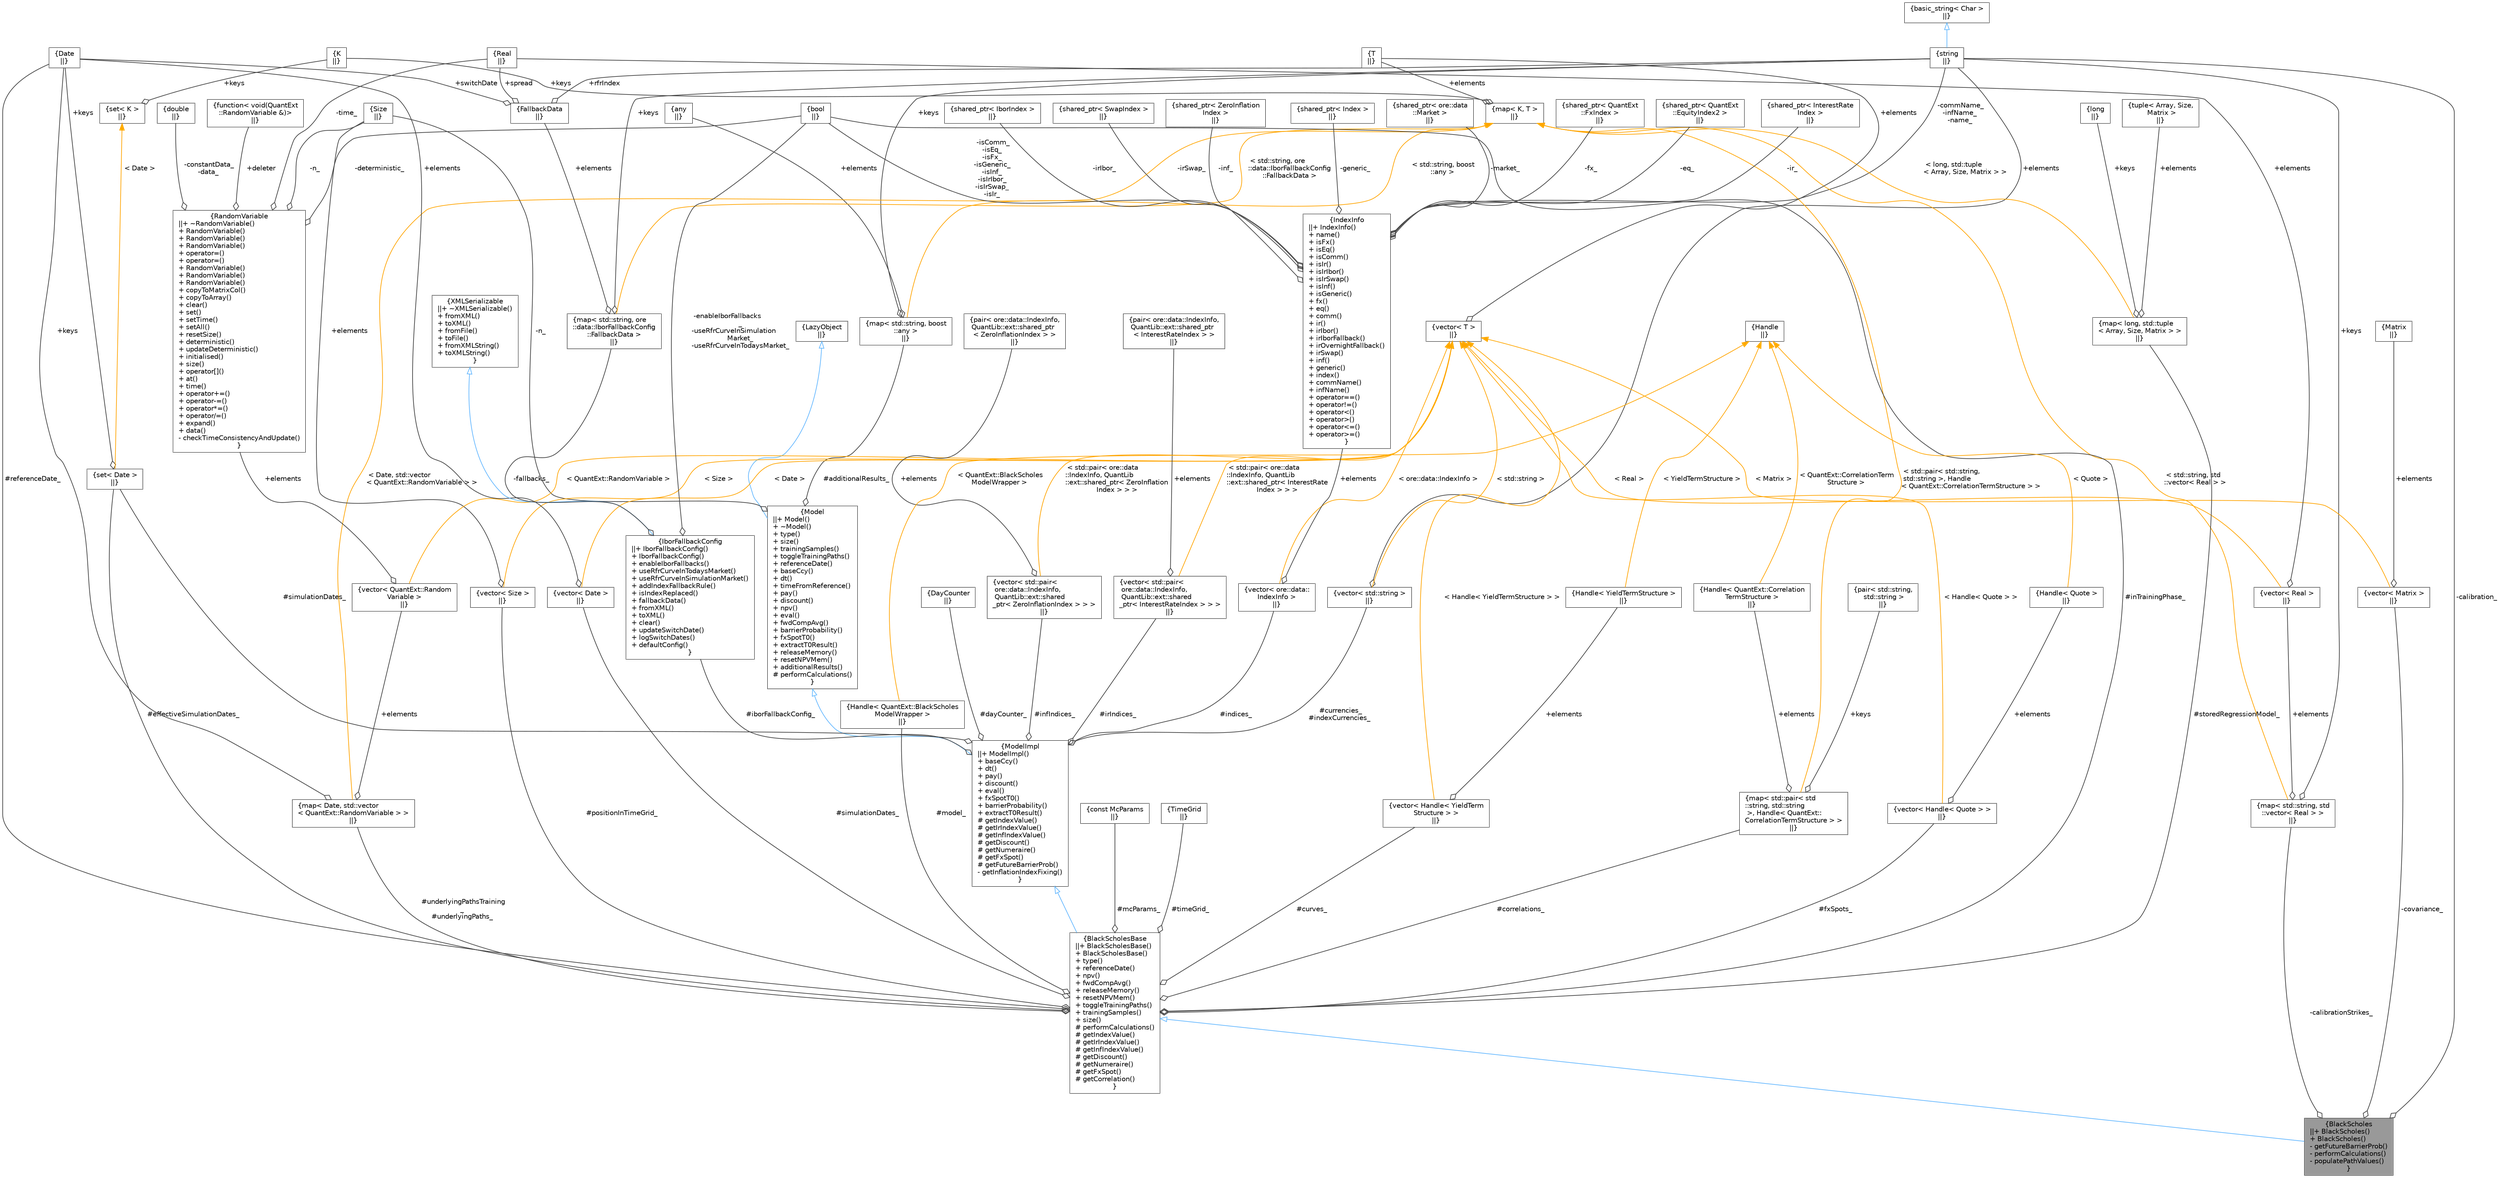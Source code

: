 digraph "BlackScholes"
{
 // INTERACTIVE_SVG=YES
 // LATEX_PDF_SIZE
  bgcolor="transparent";
  edge [fontname=Helvetica,fontsize=10,labelfontname=Helvetica,labelfontsize=10];
  node [fontname=Helvetica,fontsize=10,shape=box,height=0.2,width=0.4];
  Node1 [label="{BlackScholes\n||+ BlackScholes()\l+ BlackScholes()\l- getFutureBarrierProb()\l- performCalculations()\l- populatePathValues()\l}",height=0.2,width=0.4,color="gray40", fillcolor="grey60", style="filled", fontcolor="black",tooltip=" "];
  Node2 -> Node1 [dir="back",color="steelblue1",style="solid",arrowtail="onormal"];
  Node2 [label="{BlackScholesBase\n||+ BlackScholesBase()\l+ BlackScholesBase()\l+ type()\l+ referenceDate()\l+ npv()\l+ fwdCompAvg()\l+ releaseMemory()\l+ resetNPVMem()\l+ toggleTrainingPaths()\l+ trainingSamples()\l+ size()\l# performCalculations()\l# getIndexValue()\l# getIrIndexValue()\l# getInfIndexValue()\l# getDiscount()\l# getNumeraire()\l# getFxSpot()\l# getCorrelation()\l}",height=0.2,width=0.4,color="gray40", fillcolor="white", style="filled",URL="$classore_1_1data_1_1_black_scholes_base.html",tooltip=" "];
  Node3 -> Node2 [dir="back",color="steelblue1",style="solid",arrowtail="onormal"];
  Node3 [label="{ModelImpl\n||+ ModelImpl()\l+ baseCcy()\l+ dt()\l+ pay()\l+ discount()\l+ eval()\l+ fxSpotT0()\l+ barrierProbability()\l+ extractT0Result()\l# getIndexValue()\l# getIrIndexValue()\l# getInfIndexValue()\l# getDiscount()\l# getNumeraire()\l# getFxSpot()\l# getFutureBarrierProb()\l- getInflationIndexFixing()\l}",height=0.2,width=0.4,color="gray40", fillcolor="white", style="filled",URL="$classore_1_1data_1_1_model_impl.html",tooltip=" "];
  Node4 -> Node3 [dir="back",color="steelblue1",style="solid",arrowtail="onormal"];
  Node4 [label="{Model\n||+ Model()\l+ ~Model()\l+ type()\l+ size()\l+ trainingSamples()\l+ toggleTrainingPaths()\l+ referenceDate()\l+ baseCcy()\l+ dt()\l+ timeFromReference()\l+ pay()\l+ discount()\l+ npv()\l+ eval()\l+ fwdCompAvg()\l+ barrierProbability()\l+ fxSpotT0()\l+ extractT0Result()\l+ releaseMemory()\l+ resetNPVMem()\l+ additionalResults()\l# performCalculations()\l}",height=0.2,width=0.4,color="gray40", fillcolor="white", style="filled",URL="$classore_1_1data_1_1_model.html",tooltip=" "];
  Node5 -> Node4 [dir="back",color="steelblue1",style="solid",arrowtail="onormal"];
  Node5 [label="{LazyObject\n||}",height=0.2,width=0.4,color="gray40", fillcolor="white", style="filled",URL="$class_lazy_object.html",tooltip=" "];
  Node6 -> Node4 [color="grey25",style="solid",label=" #additionalResults_" ,arrowhead="odiamond"];
  Node6 [label="{map\< std::string, boost\l::any \>\n||}",height=0.2,width=0.4,color="gray40", fillcolor="white", style="filled",tooltip=" "];
  Node7 -> Node6 [color="grey25",style="solid",label=" +keys" ,arrowhead="odiamond"];
  Node7 [label="{string\n||}",height=0.2,width=0.4,color="gray40", fillcolor="white", style="filled",tooltip=" "];
  Node8 -> Node7 [dir="back",color="steelblue1",style="solid",arrowtail="onormal"];
  Node8 [label="{basic_string\< Char \>\n||}",height=0.2,width=0.4,color="gray40", fillcolor="white", style="filled",tooltip=" "];
  Node9 -> Node6 [color="grey25",style="solid",label=" +elements" ,arrowhead="odiamond"];
  Node9 [label="{any\n||}",height=0.2,width=0.4,color="gray40", fillcolor="white", style="filled",tooltip=" "];
  Node10 -> Node6 [dir="back",color="orange",style="solid",label=" \< std::string, boost\l::any \>" ];
  Node10 [label="{map\< K, T \>\n||}",height=0.2,width=0.4,color="gray40", fillcolor="white", style="filled",tooltip=" "];
  Node11 -> Node10 [color="grey25",style="solid",label=" +keys" ,arrowhead="odiamond"];
  Node11 [label="{K\n||}",height=0.2,width=0.4,color="gray40", fillcolor="white", style="filled",tooltip=" "];
  Node12 -> Node10 [color="grey25",style="solid",label=" +elements" ,arrowhead="odiamond"];
  Node12 [label="{T\n||}",height=0.2,width=0.4,color="gray40", fillcolor="white", style="filled",tooltip=" "];
  Node13 -> Node4 [color="grey25",style="solid",label=" -n_" ,arrowhead="odiamond"];
  Node13 [label="{Size\n||}",height=0.2,width=0.4,color="gray40", fillcolor="white", style="filled",tooltip=" "];
  Node14 -> Node3 [color="grey25",style="solid",label=" #dayCounter_" ,arrowhead="odiamond"];
  Node14 [label="{DayCounter\n||}",height=0.2,width=0.4,color="gray40", fillcolor="white", style="filled",tooltip=" "];
  Node15 -> Node3 [color="grey25",style="solid",label=" #currencies_\n#indexCurrencies_" ,arrowhead="odiamond"];
  Node15 [label="{vector\< std::string \>\n||}",height=0.2,width=0.4,color="gray40", fillcolor="white", style="filled",tooltip=" "];
  Node7 -> Node15 [color="grey25",style="solid",label=" +elements" ,arrowhead="odiamond"];
  Node16 -> Node15 [dir="back",color="orange",style="solid",label=" \< std::string \>" ];
  Node16 [label="{vector\< T \>\n||}",height=0.2,width=0.4,color="gray40", fillcolor="white", style="filled",tooltip=" "];
  Node12 -> Node16 [color="grey25",style="solid",label=" +elements" ,arrowhead="odiamond"];
  Node17 -> Node3 [color="grey25",style="solid",label=" #simulationDates_" ,arrowhead="odiamond"];
  Node17 [label="{set\< Date \>\n||}",height=0.2,width=0.4,color="gray40", fillcolor="white", style="filled",tooltip=" "];
  Node18 -> Node17 [color="grey25",style="solid",label=" +keys" ,arrowhead="odiamond"];
  Node18 [label="{Date\n||}",height=0.2,width=0.4,color="gray40", fillcolor="white", style="filled",tooltip=" "];
  Node19 -> Node17 [dir="back",color="orange",style="solid",label=" \< Date \>" ];
  Node19 [label="{set\< K \>\n||}",height=0.2,width=0.4,color="gray40", fillcolor="white", style="filled",tooltip=" "];
  Node11 -> Node19 [color="grey25",style="solid",label=" +keys" ,arrowhead="odiamond"];
  Node20 -> Node3 [color="grey25",style="solid",label=" #iborFallbackConfig_" ,arrowhead="odiamond"];
  Node20 [label="{IborFallbackConfig\n||+ IborFallbackConfig()\l+ IborFallbackConfig()\l+ enableIborFallbacks()\l+ useRfrCurveInTodaysMarket()\l+ useRfrCurveInSimulationMarket()\l+ addIndexFallbackRule()\l+ isIndexReplaced()\l+ fallbackData()\l+ fromXML()\l+ toXML()\l+ clear()\l+ updateSwitchDate()\l+ logSwitchDates()\l+ defaultConfig()\l}",height=0.2,width=0.4,color="gray40", fillcolor="white", style="filled",URL="$classore_1_1data_1_1_ibor_fallback_config.html",tooltip=" "];
  Node21 -> Node20 [dir="back",color="steelblue1",style="solid",arrowtail="onormal"];
  Node21 [label="{XMLSerializable\n||+ ~XMLSerializable()\l+ fromXML()\l+ toXML()\l+ fromFile()\l+ toFile()\l+ fromXMLString()\l+ toXMLString()\l}",height=0.2,width=0.4,color="gray40", fillcolor="white", style="filled",URL="$classore_1_1data_1_1_x_m_l_serializable.html",tooltip="Base class for all serializable classes."];
  Node22 -> Node20 [color="grey25",style="solid",label=" -enableIborFallbacks\l_\n-useRfrCurveInSimulation\lMarket_\n-useRfrCurveInTodaysMarket_" ,arrowhead="odiamond"];
  Node22 [label="{bool\n||}",height=0.2,width=0.4,color="gray40", fillcolor="white", style="filled",URL="$classbool.html",tooltip=" "];
  Node23 -> Node20 [color="grey25",style="solid",label=" -fallbacks_" ,arrowhead="odiamond"];
  Node23 [label="{map\< std::string, ore\l::data::IborFallbackConfig\l::FallbackData \>\n||}",height=0.2,width=0.4,color="gray40", fillcolor="white", style="filled",tooltip=" "];
  Node7 -> Node23 [color="grey25",style="solid",label=" +keys" ,arrowhead="odiamond"];
  Node24 -> Node23 [color="grey25",style="solid",label=" +elements" ,arrowhead="odiamond"];
  Node24 [label="{FallbackData\n||}",height=0.2,width=0.4,color="gray40", fillcolor="white", style="filled",URL="$structore_1_1data_1_1_ibor_fallback_config_1_1_fallback_data.html",tooltip=" "];
  Node7 -> Node24 [color="grey25",style="solid",label=" +rfrIndex" ,arrowhead="odiamond"];
  Node25 -> Node24 [color="grey25",style="solid",label=" +spread" ,arrowhead="odiamond"];
  Node25 [label="{Real\n||}",height=0.2,width=0.4,color="gray40", fillcolor="white", style="filled",tooltip=" "];
  Node18 -> Node24 [color="grey25",style="solid",label=" +switchDate" ,arrowhead="odiamond"];
  Node10 -> Node23 [dir="back",color="orange",style="solid",label=" \< std::string, ore\l::data::IborFallbackConfig\l::FallbackData \>" ];
  Node26 -> Node3 [color="grey25",style="solid",label=" #irIndices_" ,arrowhead="odiamond"];
  Node26 [label="{vector\< std::pair\<\l ore::data::IndexInfo,\l QuantLib::ext::shared\l_ptr\< InterestRateIndex \> \> \>\n||}",height=0.2,width=0.4,color="gray40", fillcolor="white", style="filled",tooltip=" "];
  Node27 -> Node26 [color="grey25",style="solid",label=" +elements" ,arrowhead="odiamond"];
  Node27 [label="{pair\< ore::data::IndexInfo,\l QuantLib::ext::shared_ptr\l\< InterestRateIndex \> \>\n||}",height=0.2,width=0.4,color="gray40", fillcolor="white", style="filled",tooltip=" "];
  Node16 -> Node26 [dir="back",color="orange",style="solid",label=" \< std::pair\< ore::data\l::IndexInfo, QuantLib\l::ext::shared_ptr\< InterestRate\lIndex \> \> \>" ];
  Node28 -> Node3 [color="grey25",style="solid",label=" #infIndices_" ,arrowhead="odiamond"];
  Node28 [label="{vector\< std::pair\<\l ore::data::IndexInfo,\l QuantLib::ext::shared\l_ptr\< ZeroInflationIndex \> \> \>\n||}",height=0.2,width=0.4,color="gray40", fillcolor="white", style="filled",tooltip=" "];
  Node29 -> Node28 [color="grey25",style="solid",label=" +elements" ,arrowhead="odiamond"];
  Node29 [label="{pair\< ore::data::IndexInfo,\l QuantLib::ext::shared_ptr\l\< ZeroInflationIndex \> \>\n||}",height=0.2,width=0.4,color="gray40", fillcolor="white", style="filled",tooltip=" "];
  Node16 -> Node28 [dir="back",color="orange",style="solid",label=" \< std::pair\< ore::data\l::IndexInfo, QuantLib\l::ext::shared_ptr\< ZeroInflation\lIndex \> \> \>" ];
  Node30 -> Node3 [color="grey25",style="solid",label=" #indices_" ,arrowhead="odiamond"];
  Node30 [label="{vector\< ore::data::\lIndexInfo \>\n||}",height=0.2,width=0.4,color="gray40", fillcolor="white", style="filled",tooltip=" "];
  Node31 -> Node30 [color="grey25",style="solid",label=" +elements" ,arrowhead="odiamond"];
  Node31 [label="{IndexInfo\n||+ IndexInfo()\l+ name()\l+ isFx()\l+ isEq()\l+ isComm()\l+ isIr()\l+ isIrIbor()\l+ isIrSwap()\l+ isInf()\l+ isGeneric()\l+ fx()\l+ eq()\l+ comm()\l+ ir()\l+ irIbor()\l+ irIborFallback()\l+ irOvernightFallback()\l+ irSwap()\l+ inf()\l+ generic()\l+ index()\l+ commName()\l+ infName()\l+ operator==()\l+ operator!=()\l+ operator\<()\l+ operator\>()\l+ operator\<=()\l+ operator\>=()\l}",height=0.2,width=0.4,color="gray40", fillcolor="white", style="filled",URL="$classore_1_1data_1_1_index_info.html",tooltip=" "];
  Node7 -> Node31 [color="grey25",style="solid",label=" -commName_\n-infName_\n-name_" ,arrowhead="odiamond"];
  Node32 -> Node31 [color="grey25",style="solid",label=" -market_" ,arrowhead="odiamond"];
  Node32 [label="{shared_ptr\< ore::data\l::Market \>\n||}",height=0.2,width=0.4,color="gray40", fillcolor="white", style="filled",tooltip=" "];
  Node22 -> Node31 [color="grey25",style="solid",label=" -isComm_\n-isEq_\n-isFx_\n-isGeneric_\n-isInf_\n-isIrIbor_\n-isIrSwap_\n-isIr_" ,arrowhead="odiamond"];
  Node33 -> Node31 [color="grey25",style="solid",label=" -fx_" ,arrowhead="odiamond"];
  Node33 [label="{shared_ptr\< QuantExt\l::FxIndex \>\n||}",height=0.2,width=0.4,color="gray40", fillcolor="white", style="filled",tooltip=" "];
  Node34 -> Node31 [color="grey25",style="solid",label=" -eq_" ,arrowhead="odiamond"];
  Node34 [label="{shared_ptr\< QuantExt\l::EquityIndex2 \>\n||}",height=0.2,width=0.4,color="gray40", fillcolor="white", style="filled",tooltip=" "];
  Node35 -> Node31 [color="grey25",style="solid",label=" -ir_" ,arrowhead="odiamond"];
  Node35 [label="{shared_ptr\< InterestRate\lIndex \>\n||}",height=0.2,width=0.4,color="gray40", fillcolor="white", style="filled",tooltip=" "];
  Node36 -> Node31 [color="grey25",style="solid",label=" -irIbor_" ,arrowhead="odiamond"];
  Node36 [label="{shared_ptr\< IborIndex \>\n||}",height=0.2,width=0.4,color="gray40", fillcolor="white", style="filled",tooltip=" "];
  Node37 -> Node31 [color="grey25",style="solid",label=" -irSwap_" ,arrowhead="odiamond"];
  Node37 [label="{shared_ptr\< SwapIndex \>\n||}",height=0.2,width=0.4,color="gray40", fillcolor="white", style="filled",tooltip=" "];
  Node38 -> Node31 [color="grey25",style="solid",label=" -inf_" ,arrowhead="odiamond"];
  Node38 [label="{shared_ptr\< ZeroInflation\lIndex \>\n||}",height=0.2,width=0.4,color="gray40", fillcolor="white", style="filled",tooltip=" "];
  Node39 -> Node31 [color="grey25",style="solid",label=" -generic_" ,arrowhead="odiamond"];
  Node39 [label="{shared_ptr\< Index \>\n||}",height=0.2,width=0.4,color="gray40", fillcolor="white", style="filled",tooltip=" "];
  Node16 -> Node30 [dir="back",color="orange",style="solid",label=" \< ore::data::IndexInfo \>" ];
  Node40 -> Node2 [color="grey25",style="solid",label=" #curves_" ,arrowhead="odiamond"];
  Node40 [label="{vector\< Handle\< YieldTerm\lStructure \> \>\n||}",height=0.2,width=0.4,color="gray40", fillcolor="white", style="filled",tooltip=" "];
  Node41 -> Node40 [color="grey25",style="solid",label=" +elements" ,arrowhead="odiamond"];
  Node41 [label="{Handle\< YieldTermStructure \>\n||}",height=0.2,width=0.4,color="gray40", fillcolor="white", style="filled",tooltip=" "];
  Node42 -> Node41 [dir="back",color="orange",style="solid",label=" \< YieldTermStructure \>" ];
  Node42 [label="{Handle\n||}",height=0.2,width=0.4,color="gray40", fillcolor="white", style="filled",tooltip=" "];
  Node16 -> Node40 [dir="back",color="orange",style="solid",label=" \< Handle\< YieldTermStructure \> \>" ];
  Node43 -> Node2 [color="grey25",style="solid",label=" #fxSpots_" ,arrowhead="odiamond"];
  Node43 [label="{vector\< Handle\< Quote \> \>\n||}",height=0.2,width=0.4,color="gray40", fillcolor="white", style="filled",tooltip=" "];
  Node44 -> Node43 [color="grey25",style="solid",label=" +elements" ,arrowhead="odiamond"];
  Node44 [label="{Handle\< Quote \>\n||}",height=0.2,width=0.4,color="gray40", fillcolor="white", style="filled",tooltip=" "];
  Node42 -> Node44 [dir="back",color="orange",style="solid",label=" \< Quote \>" ];
  Node16 -> Node43 [dir="back",color="orange",style="solid",label=" \< Handle\< Quote \> \>" ];
  Node45 -> Node2 [color="grey25",style="solid",label=" #model_" ,arrowhead="odiamond"];
  Node45 [label="{Handle\< QuantExt::BlackScholes\lModelWrapper \>\n||}",height=0.2,width=0.4,color="gray40", fillcolor="white", style="filled",tooltip=" "];
  Node42 -> Node45 [dir="back",color="orange",style="solid",label=" \< QuantExt::BlackScholes\lModelWrapper \>" ];
  Node46 -> Node2 [color="grey25",style="solid",label=" #correlations_" ,arrowhead="odiamond"];
  Node46 [label="{map\< std::pair\< std\l::string, std::string\l \>, Handle\< QuantExt::\lCorrelationTermStructure \> \>\n||}",height=0.2,width=0.4,color="gray40", fillcolor="white", style="filled",tooltip=" "];
  Node47 -> Node46 [color="grey25",style="solid",label=" +keys" ,arrowhead="odiamond"];
  Node47 [label="{pair\< std::string,\l std::string \>\n||}",height=0.2,width=0.4,color="gray40", fillcolor="white", style="filled",tooltip=" "];
  Node48 -> Node46 [color="grey25",style="solid",label=" +elements" ,arrowhead="odiamond"];
  Node48 [label="{Handle\< QuantExt::Correlation\lTermStructure \>\n||}",height=0.2,width=0.4,color="gray40", fillcolor="white", style="filled",tooltip=" "];
  Node42 -> Node48 [dir="back",color="orange",style="solid",label=" \< QuantExt::CorrelationTerm\lStructure \>" ];
  Node10 -> Node46 [dir="back",color="orange",style="solid",label=" \< std::pair\< std::string,\l std::string \>, Handle\l\< QuantExt::CorrelationTermStructure \> \>" ];
  Node49 -> Node2 [color="grey25",style="solid",label=" #mcParams_" ,arrowhead="odiamond"];
  Node49 [label="{const McParams\n||}",height=0.2,width=0.4,color="gray40", fillcolor="white", style="filled",tooltip=" "];
  Node50 -> Node2 [color="grey25",style="solid",label=" #simulationDates_" ,arrowhead="odiamond"];
  Node50 [label="{vector\< Date \>\n||}",height=0.2,width=0.4,color="gray40", fillcolor="white", style="filled",tooltip=" "];
  Node18 -> Node50 [color="grey25",style="solid",label=" +elements" ,arrowhead="odiamond"];
  Node16 -> Node50 [dir="back",color="orange",style="solid",label=" \< Date \>" ];
  Node18 -> Node2 [color="grey25",style="solid",label=" #referenceDate_" ,arrowhead="odiamond"];
  Node17 -> Node2 [color="grey25",style="solid",label=" #effectiveSimulationDates_" ,arrowhead="odiamond"];
  Node51 -> Node2 [color="grey25",style="solid",label=" #timeGrid_" ,arrowhead="odiamond"];
  Node51 [label="{TimeGrid\n||}",height=0.2,width=0.4,color="gray40", fillcolor="white", style="filled",tooltip=" "];
  Node52 -> Node2 [color="grey25",style="solid",label=" #positionInTimeGrid_" ,arrowhead="odiamond"];
  Node52 [label="{vector\< Size \>\n||}",height=0.2,width=0.4,color="gray40", fillcolor="white", style="filled",tooltip=" "];
  Node13 -> Node52 [color="grey25",style="solid",label=" +elements" ,arrowhead="odiamond"];
  Node16 -> Node52 [dir="back",color="orange",style="solid",label=" \< Size \>" ];
  Node53 -> Node2 [color="grey25",style="solid",label=" #underlyingPathsTraining\l_\n#underlyingPaths_" ,arrowhead="odiamond"];
  Node53 [label="{map\< Date, std::vector\l\< QuantExt::RandomVariable \> \>\n||}",height=0.2,width=0.4,color="gray40", fillcolor="white", style="filled",tooltip=" "];
  Node18 -> Node53 [color="grey25",style="solid",label=" +keys" ,arrowhead="odiamond"];
  Node54 -> Node53 [color="grey25",style="solid",label=" +elements" ,arrowhead="odiamond"];
  Node54 [label="{vector\< QuantExt::Random\lVariable \>\n||}",height=0.2,width=0.4,color="gray40", fillcolor="white", style="filled",tooltip=" "];
  Node55 -> Node54 [color="grey25",style="solid",label=" +elements" ,arrowhead="odiamond"];
  Node55 [label="{RandomVariable\n||+ ~RandomVariable()\l+ RandomVariable()\l+ RandomVariable()\l+ RandomVariable()\l+ operator=()\l+ operator=()\l+ RandomVariable()\l+ RandomVariable()\l+ RandomVariable()\l+ copyToMatrixCol()\l+ copyToArray()\l+ clear()\l+ set()\l+ setTime()\l+ setAll()\l+ resetSize()\l+ deterministic()\l+ updateDeterministic()\l+ initialised()\l+ size()\l+ operator[]()\l+ at()\l+ time()\l+ operator+=()\l+ operator-=()\l+ operator*=()\l+ operator/=()\l+ expand()\l+ data()\l- checkTimeConsistencyAndUpdate()\l}",height=0.2,width=0.4,color="gray40", fillcolor="white", style="filled",URL="C:/dev/ORE/documentation/QuantExt/doc/quantext.tag$struct_quant_ext_1_1_random_variable.html",tooltip=" "];
  Node56 -> Node55 [color="grey25",style="solid",label=" +deleter" ,arrowhead="odiamond"];
  Node56 [label="{function\< void(QuantExt\l::RandomVariable &)\>\n||}",height=0.2,width=0.4,color="gray40", fillcolor="white", style="filled",tooltip=" "];
  Node13 -> Node55 [color="grey25",style="solid",label=" -n_" ,arrowhead="odiamond"];
  Node57 -> Node55 [color="grey25",style="solid",label=" -constantData_\n-data_" ,arrowhead="odiamond"];
  Node57 [label="{double\n||}",height=0.2,width=0.4,color="gray40", fillcolor="white", style="filled",tooltip=" "];
  Node22 -> Node55 [color="grey25",style="solid",label=" -deterministic_" ,arrowhead="odiamond"];
  Node25 -> Node55 [color="grey25",style="solid",label=" -time_" ,arrowhead="odiamond"];
  Node16 -> Node54 [dir="back",color="orange",style="solid",label=" \< QuantExt::RandomVariable \>" ];
  Node10 -> Node53 [dir="back",color="orange",style="solid",label=" \< Date, std::vector\l\< QuantExt::RandomVariable \> \>" ];
  Node22 -> Node2 [color="grey25",style="solid",label=" #inTrainingPhase_" ,arrowhead="odiamond"];
  Node58 -> Node2 [color="grey25",style="solid",label=" #storedRegressionModel_" ,arrowhead="odiamond"];
  Node58 [label="{map\< long, std::tuple\l\< Array, Size, Matrix \> \>\n||}",height=0.2,width=0.4,color="gray40", fillcolor="white", style="filled",tooltip=" "];
  Node59 -> Node58 [color="grey25",style="solid",label=" +keys" ,arrowhead="odiamond"];
  Node59 [label="{long\n||}",height=0.2,width=0.4,color="gray40", fillcolor="white", style="filled",tooltip=" "];
  Node60 -> Node58 [color="grey25",style="solid",label=" +elements" ,arrowhead="odiamond"];
  Node60 [label="{tuple\< Array, Size,\l Matrix \>\n||}",height=0.2,width=0.4,color="gray40", fillcolor="white", style="filled",tooltip=" "];
  Node10 -> Node58 [dir="back",color="orange",style="solid",label=" \< long, std::tuple\l\< Array, Size, Matrix \> \>" ];
  Node61 -> Node1 [color="grey25",style="solid",label=" -covariance_" ,arrowhead="odiamond"];
  Node61 [label="{vector\< Matrix \>\n||}",height=0.2,width=0.4,color="gray40", fillcolor="white", style="filled",tooltip=" "];
  Node62 -> Node61 [color="grey25",style="solid",label=" +elements" ,arrowhead="odiamond"];
  Node62 [label="{Matrix\n||}",height=0.2,width=0.4,color="gray40", fillcolor="white", style="filled",tooltip=" "];
  Node16 -> Node61 [dir="back",color="orange",style="solid",label=" \< Matrix \>" ];
  Node7 -> Node1 [color="grey25",style="solid",label=" -calibration_" ,arrowhead="odiamond"];
  Node63 -> Node1 [color="grey25",style="solid",label=" -calibrationStrikes_" ,arrowhead="odiamond"];
  Node63 [label="{map\< std::string, std\l::vector\< Real \> \>\n||}",height=0.2,width=0.4,color="gray40", fillcolor="white", style="filled",tooltip=" "];
  Node7 -> Node63 [color="grey25",style="solid",label=" +keys" ,arrowhead="odiamond"];
  Node64 -> Node63 [color="grey25",style="solid",label=" +elements" ,arrowhead="odiamond"];
  Node64 [label="{vector\< Real \>\n||}",height=0.2,width=0.4,color="gray40", fillcolor="white", style="filled",tooltip=" "];
  Node25 -> Node64 [color="grey25",style="solid",label=" +elements" ,arrowhead="odiamond"];
  Node16 -> Node64 [dir="back",color="orange",style="solid",label=" \< Real \>" ];
  Node10 -> Node63 [dir="back",color="orange",style="solid",label=" \< std::string, std\l::vector\< Real \> \>" ];
}

